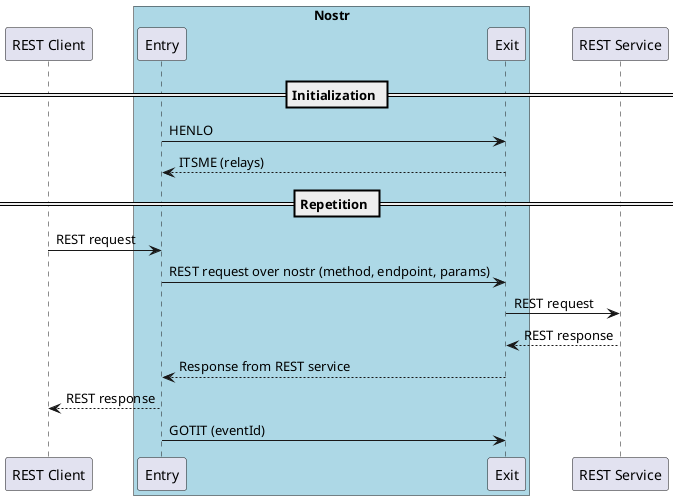 @startuml
participant "REST Client"
box "Nostr" #LightBlue
participant Entry
participant Exit
end box
participant "REST Service"

== Initialization ==
Entry -> Exit: HENLO
Entry <-- Exit: ITSME (relays)

== Repetition ==
"REST Client" -> Entry: REST request
Entry -> Exit: REST request over nostr (method, endpoint, params)
Exit -> "REST Service": REST request
Exit <-- "REST Service": REST response
Entry <-- Exit: Response from REST service
"REST Client" <-- Entry: REST response
Entry -> Exit: GOTIT (eventId)

@enduml